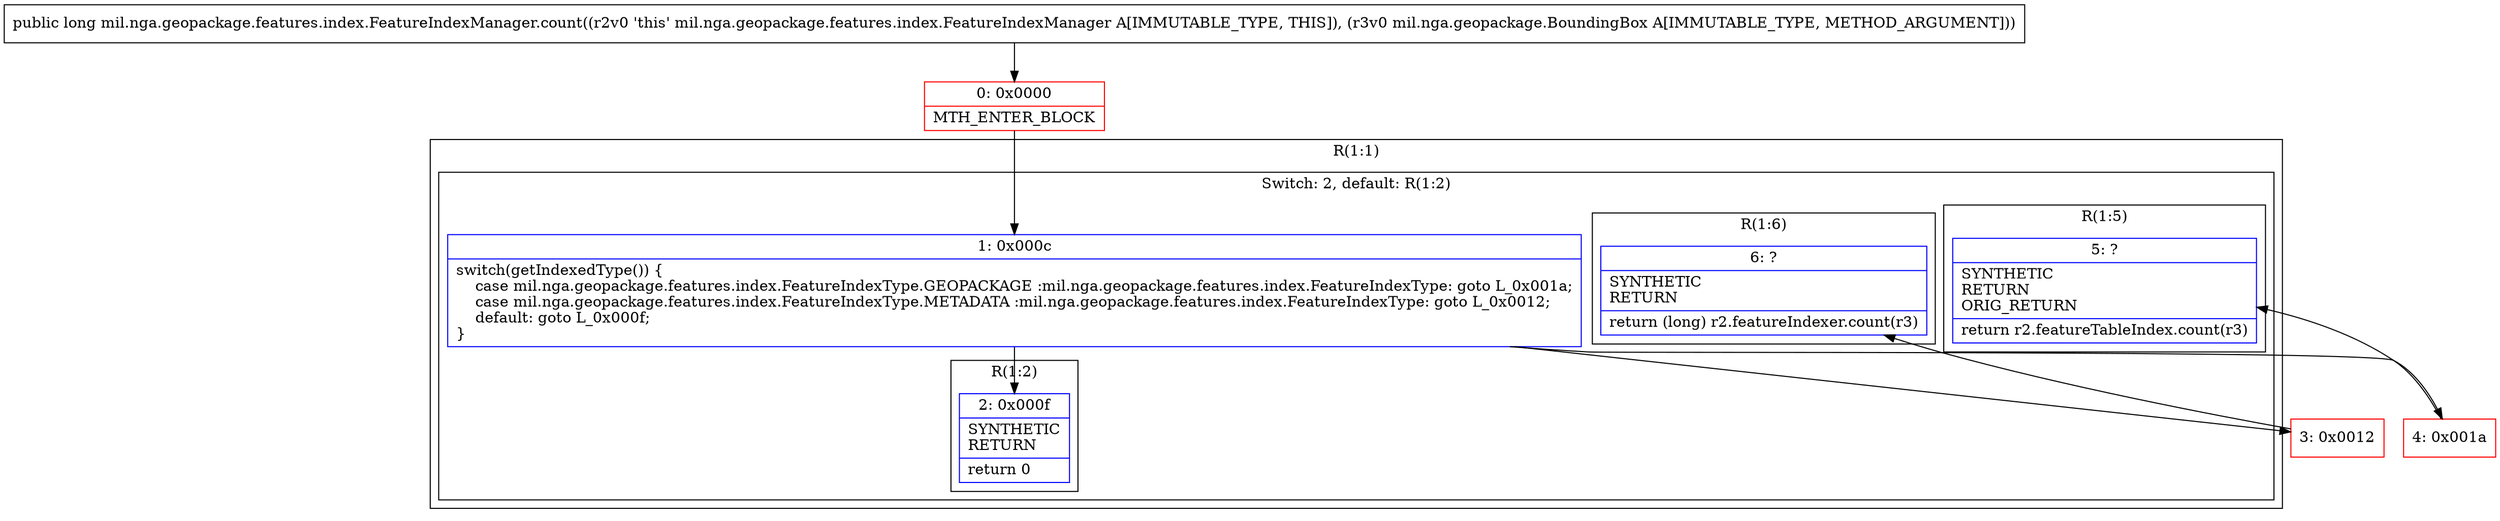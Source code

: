 digraph "CFG formil.nga.geopackage.features.index.FeatureIndexManager.count(Lmil\/nga\/geopackage\/BoundingBox;)J" {
subgraph cluster_Region_67235076 {
label = "R(1:1)";
node [shape=record,color=blue];
subgraph cluster_SwitchRegion_1040382917 {
label = "Switch: 2, default: R(1:2)";
node [shape=record,color=blue];
Node_1 [shape=record,label="{1\:\ 0x000c|switch(getIndexedType()) \{\l    case mil.nga.geopackage.features.index.FeatureIndexType.GEOPACKAGE :mil.nga.geopackage.features.index.FeatureIndexType: goto L_0x001a;\l    case mil.nga.geopackage.features.index.FeatureIndexType.METADATA :mil.nga.geopackage.features.index.FeatureIndexType: goto L_0x0012;\l    default: goto L_0x000f;\l\}\l}"];
subgraph cluster_Region_1747442697 {
label = "R(1:5)";
node [shape=record,color=blue];
Node_5 [shape=record,label="{5\:\ ?|SYNTHETIC\lRETURN\lORIG_RETURN\l|return r2.featureTableIndex.count(r3)\l}"];
}
subgraph cluster_Region_1373081532 {
label = "R(1:6)";
node [shape=record,color=blue];
Node_6 [shape=record,label="{6\:\ ?|SYNTHETIC\lRETURN\l|return (long) r2.featureIndexer.count(r3)\l}"];
}
subgraph cluster_Region_1513435471 {
label = "R(1:2)";
node [shape=record,color=blue];
Node_2 [shape=record,label="{2\:\ 0x000f|SYNTHETIC\lRETURN\l|return 0\l}"];
}
}
}
Node_0 [shape=record,color=red,label="{0\:\ 0x0000|MTH_ENTER_BLOCK\l}"];
Node_3 [shape=record,color=red,label="{3\:\ 0x0012}"];
Node_4 [shape=record,color=red,label="{4\:\ 0x001a}"];
MethodNode[shape=record,label="{public long mil.nga.geopackage.features.index.FeatureIndexManager.count((r2v0 'this' mil.nga.geopackage.features.index.FeatureIndexManager A[IMMUTABLE_TYPE, THIS]), (r3v0 mil.nga.geopackage.BoundingBox A[IMMUTABLE_TYPE, METHOD_ARGUMENT])) }"];
MethodNode -> Node_0;
Node_1 -> Node_2;
Node_1 -> Node_3;
Node_1 -> Node_4;
Node_0 -> Node_1;
Node_3 -> Node_6;
Node_4 -> Node_5;
}

